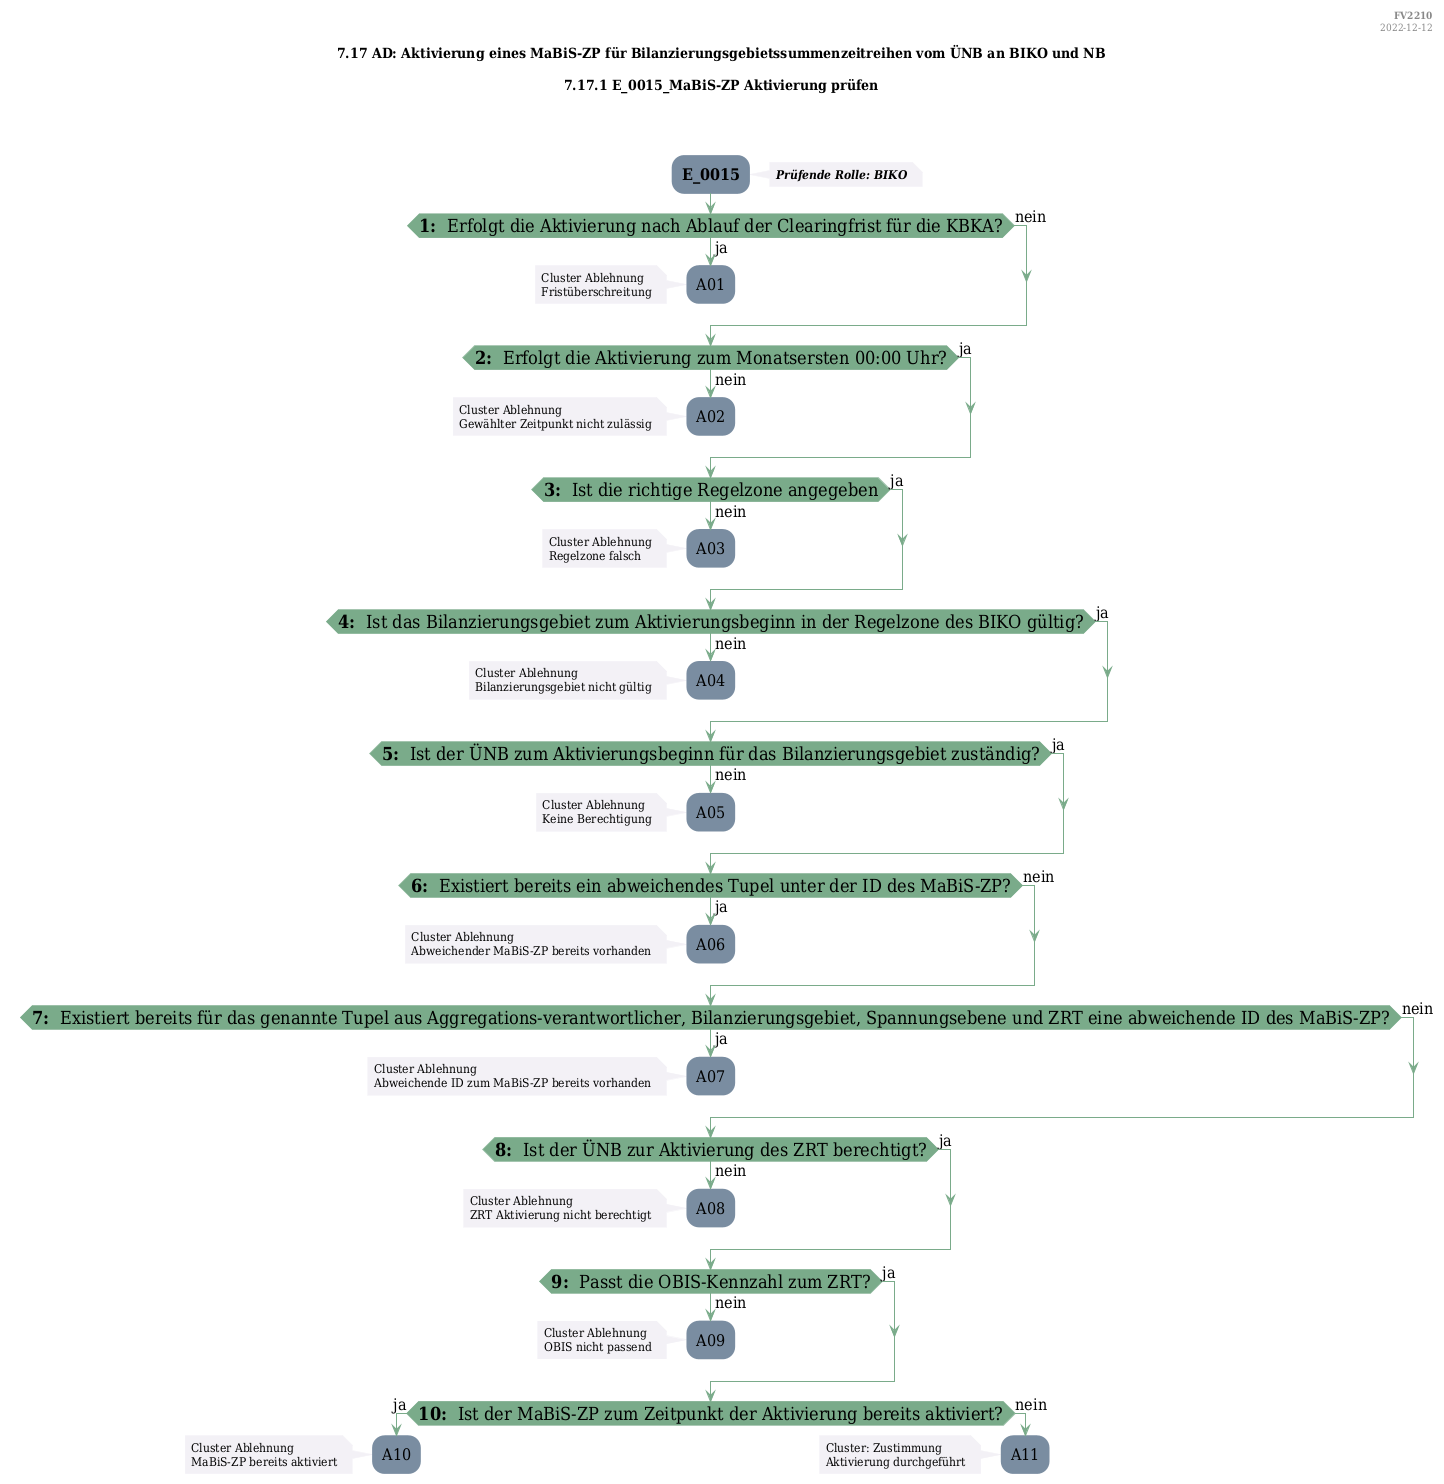 @startuml
skinparam Shadowing false
skinparam NoteBorderColor #f3f1f6
skinparam NoteBackgroundColor #f3f1f6
skinparam NoteFontSize 12
skinparam ActivityBorderColor none
skinparam ActivityBackgroundColor #7a8da1
skinparam ActivityFontSize 16
skinparam ArrowColor #7aab8a
skinparam ArrowFontSize 16
skinparam ActivityDiamondBackgroundColor #7aab8a
skinparam ActivityDiamondBorderColor #7aab8a
skinparam ActivityDiamondFontSize 18
skinparam defaultFontName DejaVu Serif Condensed
skinparam ActivityEndColor #669580

header
<b>FV2210
2022-12-12
endheader

title
7.17 AD: Aktivierung eines MaBiS-ZP für Bilanzierungsgebietssummenzeitreihen vom ÜNB an BIKO und NB

7.17.1 E_0015_MaBiS-ZP Aktivierung prüfen



end title
:<b>E_0015</b>;
note right
<b><i>Prüfende Rolle: BIKO
end note

if (<b>1: </b> Erfolgt die Aktivierung nach Ablauf der Clearingfrist für die KBKA?) then (ja)
    :A01;
    note left
        Cluster Ablehnung
        Fristüberschreitung
    endnote
    kill;
else (nein)
endif
if (<b>2: </b> Erfolgt die Aktivierung zum Monatsersten 00:00 Uhr?) then (ja)
else (nein)
    :A02;
    note left
        Cluster Ablehnung
        Gewählter Zeitpunkt nicht zulässig
    endnote
    kill;
endif
if (<b>3: </b> Ist die richtige Regelzone angegeben) then (ja)
else (nein)
    :A03;
    note left
        Cluster Ablehnung
        Regelzone falsch
    endnote
    kill;
endif
if (<b>4: </b> Ist das Bilanzierungsgebiet zum Aktivierungsbeginn in der Regelzone des BIKO gültig?) then (ja)
else (nein)
    :A04;
    note left
        Cluster Ablehnung
        Bilanzierungsgebiet nicht gültig
    endnote
    kill;
endif
if (<b>5: </b> Ist der ÜNB zum Aktivierungsbeginn für das Bilanzierungsgebiet zuständig?) then (ja)
else (nein)
    :A05;
    note left
        Cluster Ablehnung
        Keine Berechtigung
    endnote
    kill;
endif
if (<b>6: </b> Existiert bereits ein abweichendes Tupel unter der ID des MaBiS-ZP?) then (ja)
    :A06;
    note left
        Cluster Ablehnung
        Abweichender MaBiS-ZP bereits vorhanden
    endnote
    kill;
else (nein)
endif
if (<b>7: </b> Existiert bereits für das genannte Tupel aus Aggregations-verantwortlicher, Bilanzierungsgebiet, Spannungsebene und ZRT eine abweichende ID des MaBiS-ZP?) then (ja)
    :A07;
    note left
        Cluster Ablehnung
        Abweichende ID zum MaBiS-ZP bereits vorhanden
    endnote
    kill;
else (nein)
endif
if (<b>8: </b> Ist der ÜNB zur Aktivierung des ZRT berechtigt?) then (ja)
else (nein)
    :A08;
    note left
        Cluster Ablehnung
        ZRT Aktivierung nicht berechtigt
    endnote
    kill;
endif
if (<b>9: </b> Passt die OBIS-Kennzahl zum ZRT?) then (ja)
else (nein)
    :A09;
    note left
        Cluster Ablehnung
        OBIS nicht passend
    endnote
    kill;
endif
if (<b>10: </b> Ist der MaBiS-ZP zum Zeitpunkt der Aktivierung bereits aktiviert?) then (ja)
    :A10;
    note left
        Cluster Ablehnung
        MaBiS-ZP bereits aktiviert
    endnote
    kill;
else (nein)
    :A11;
    note left
        Cluster: Zustimmung
        Aktivierung durchgeführt
    endnote
    kill;
endif

@enduml
